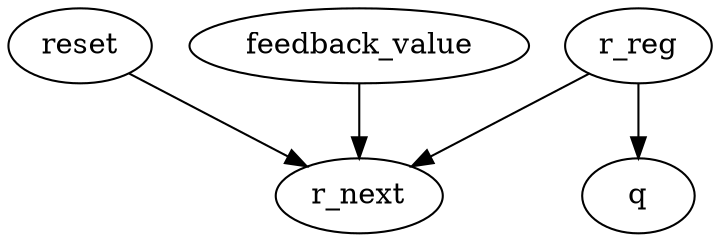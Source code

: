 strict digraph "" {
	reset -> r_next	[weight=1.0];
	r_reg -> r_next	[weight=1.0];
	r_reg -> q	[weight=1.0];
	feedback_value -> r_next	[weight=1.0];
}
